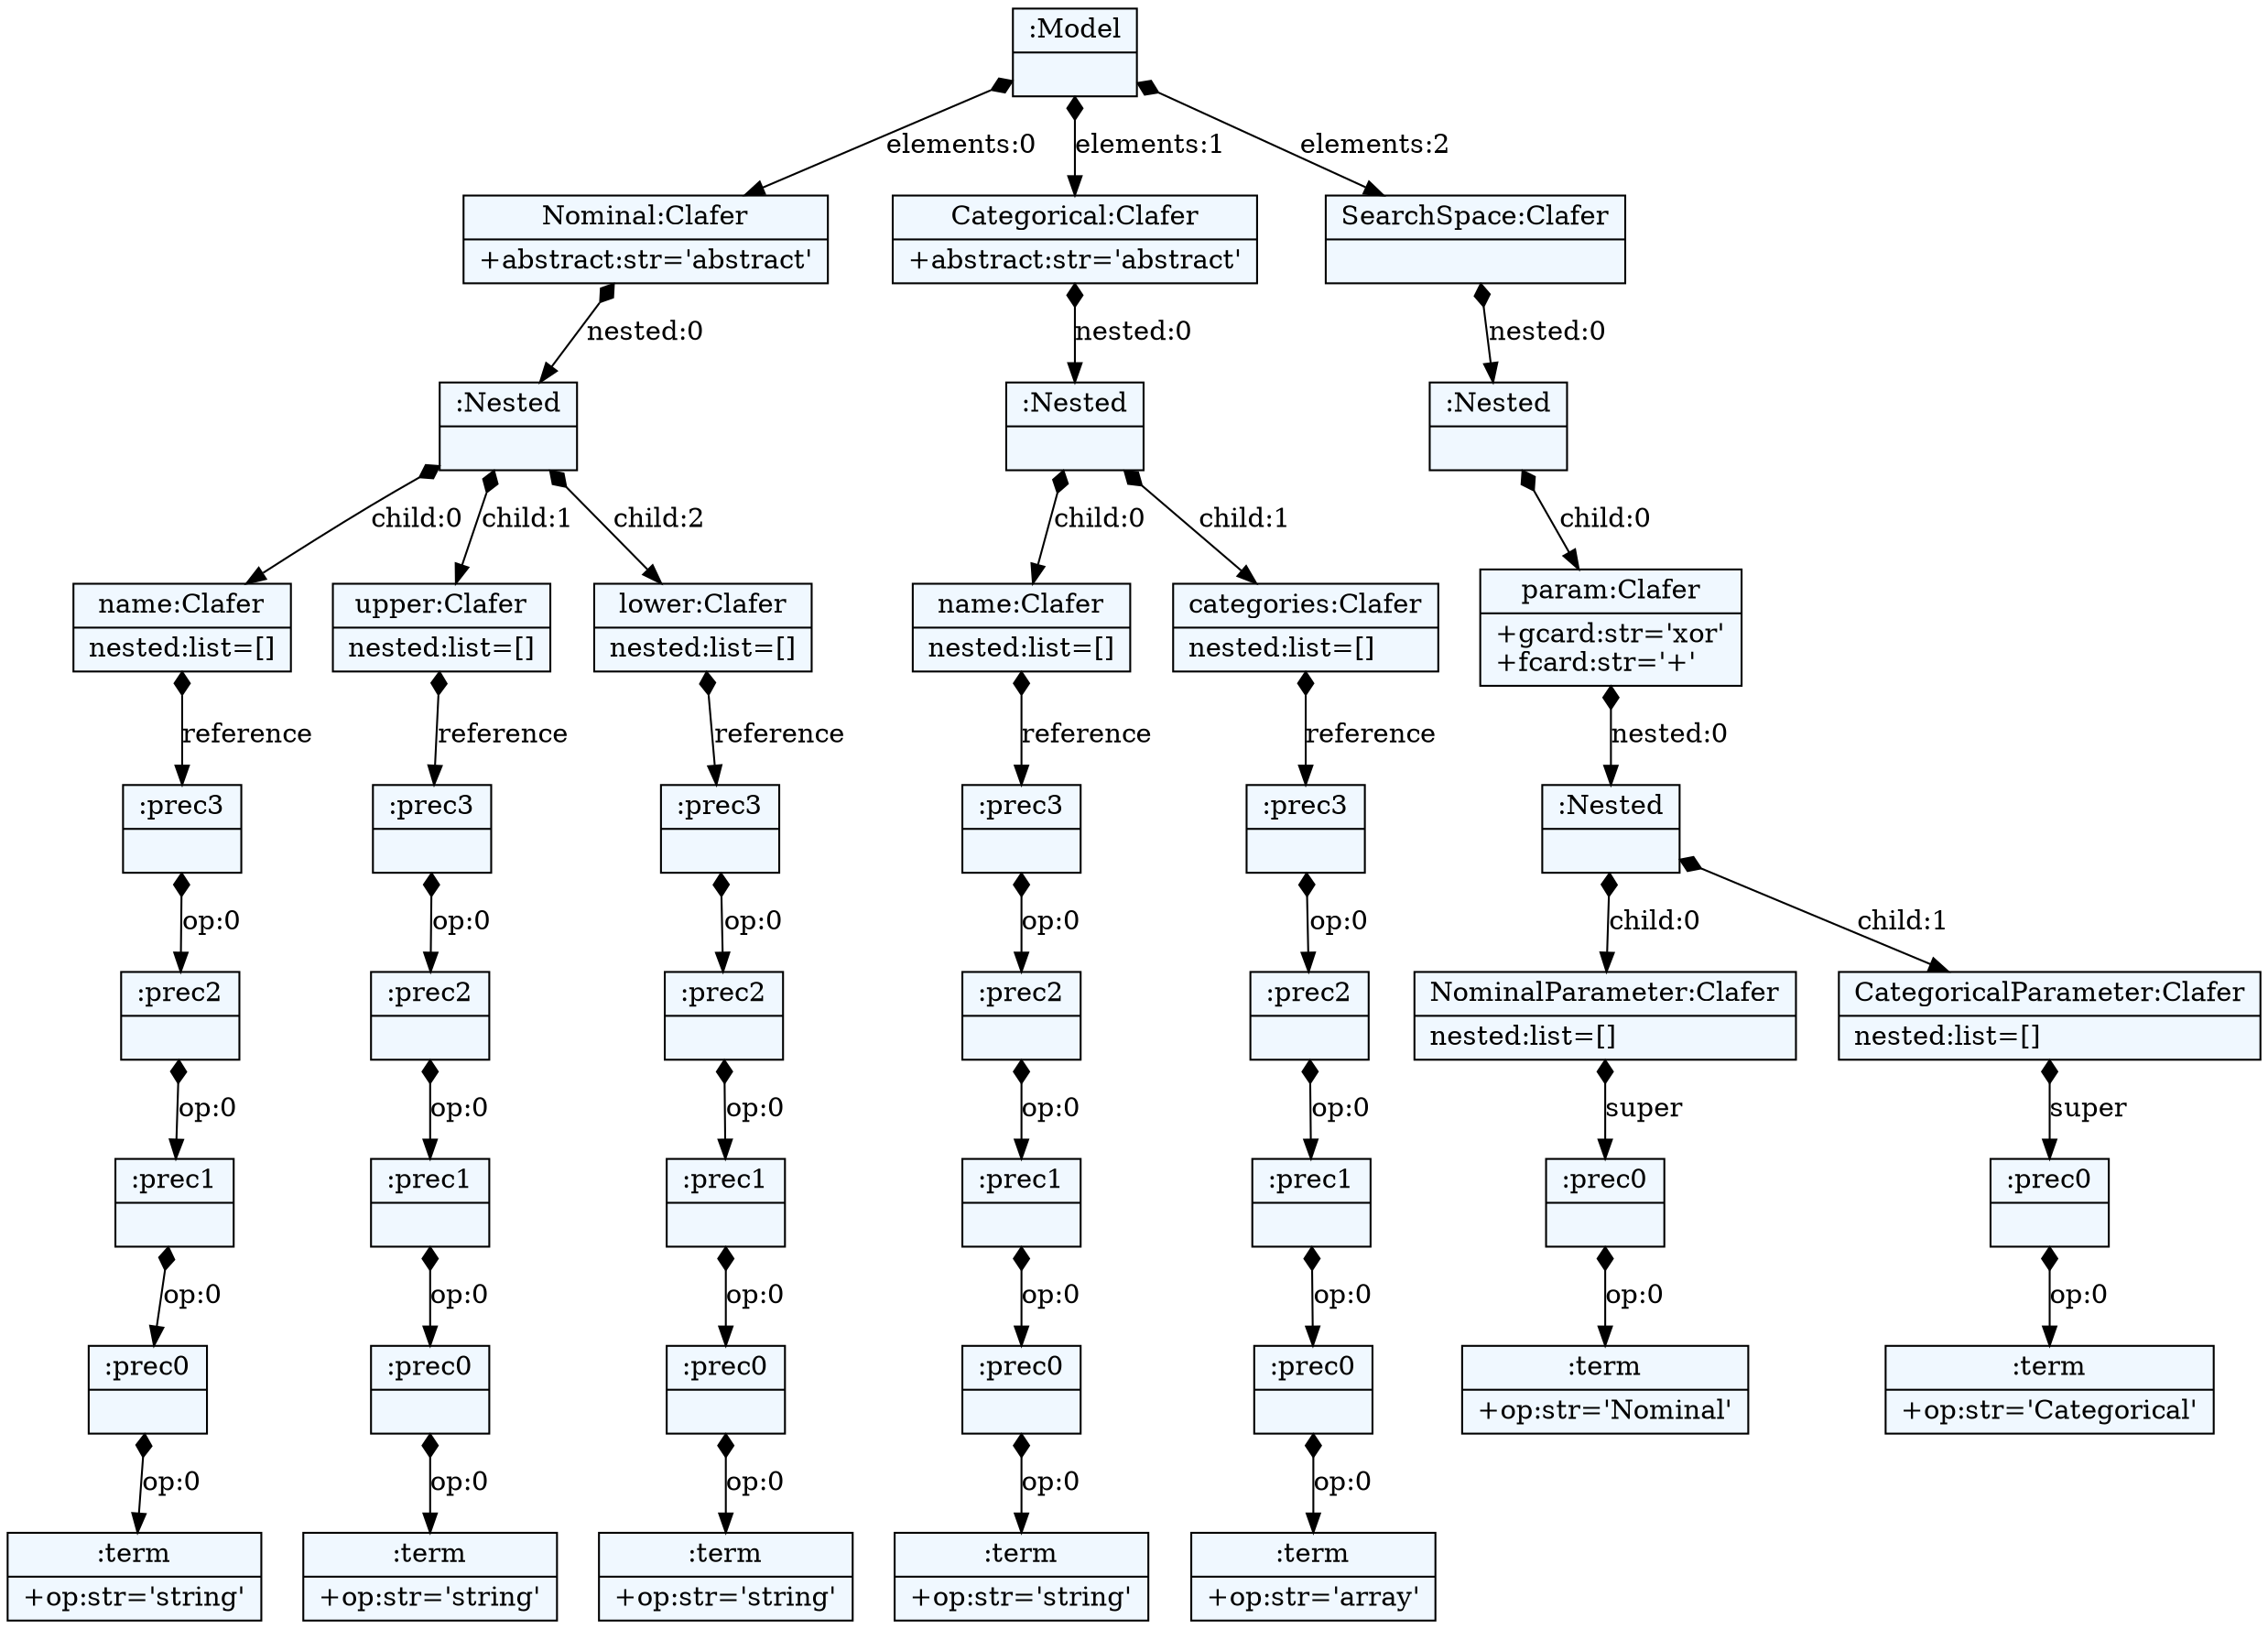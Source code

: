 
    digraph textX {
    fontname = "Bitstream Vera Sans"
    fontsize = 8
    node[
        shape=record,
        style=filled,
        fillcolor=aliceblue
    ]
    nodesep = 0.3
    edge[dir=black,arrowtail=empty]


140310900953040 -> 140310900967184 [label="elements:0" arrowtail=diamond dir=both]
140310900967184 -> 140310899491280 [label="nested:0" arrowtail=diamond dir=both]
140310899491280 -> 140310899493136 [label="child:0" arrowtail=diamond dir=both]
140310899493136 -> 140310899687568 [label="reference" arrowtail=diamond dir=both]
140310899687568 -> 140310899691280 [label="op:0" arrowtail=diamond dir=both]
140310899691280 -> 140310899386448 [label="op:0" arrowtail=diamond dir=both]
140310899386448 -> 140310899653712 [label="op:0" arrowtail=diamond dir=both]
140310899653712 -> 140310899653136 [label="op:0" arrowtail=diamond dir=both]
140310899653136[label="{:term|+op:str='string'\l}"]
140310899653712[label="{:prec0|}"]
140310899386448[label="{:prec1|}"]
140310899691280[label="{:prec2|}"]
140310899687568[label="{:prec3|}"]
140310899493136[label="{name:Clafer|nested:list=[]\l}"]
140310899491280 -> 140310899493520 [label="child:1" arrowtail=diamond dir=both]
140310899493520 -> 140310899689104 [label="reference" arrowtail=diamond dir=both]
140310899689104 -> 140310899653648 [label="op:0" arrowtail=diamond dir=both]
140310899653648 -> 140310899654096 [label="op:0" arrowtail=diamond dir=both]
140310899654096 -> 140310899650832 [label="op:0" arrowtail=diamond dir=both]
140310899650832 -> 140310899651152 [label="op:0" arrowtail=diamond dir=both]
140310899651152[label="{:term|+op:str='string'\l}"]
140310899650832[label="{:prec0|}"]
140310899654096[label="{:prec1|}"]
140310899653648[label="{:prec2|}"]
140310899689104[label="{:prec3|}"]
140310899493520[label="{upper:Clafer|nested:list=[]\l}"]
140310899491280 -> 140310899249360 [label="child:2" arrowtail=diamond dir=both]
140310899249360 -> 140310899385296 [label="reference" arrowtail=diamond dir=both]
140310899385296 -> 140310899652240 [label="op:0" arrowtail=diamond dir=both]
140310899652240 -> 140310899654160 [label="op:0" arrowtail=diamond dir=both]
140310899654160 -> 140310899653456 [label="op:0" arrowtail=diamond dir=both]
140310899653456 -> 140310900935760 [label="op:0" arrowtail=diamond dir=both]
140310900935760[label="{:term|+op:str='string'\l}"]
140310899653456[label="{:prec0|}"]
140310899654160[label="{:prec1|}"]
140310899652240[label="{:prec2|}"]
140310899385296[label="{:prec3|}"]
140310899249360[label="{lower:Clafer|nested:list=[]\l}"]
140310899491280[label="{:Nested|}"]
140310900967184[label="{Nominal:Clafer|+abstract:str='abstract'\l}"]
140310900953040 -> 140310900968656 [label="elements:1" arrowtail=diamond dir=both]
140310900968656 -> 140310899493008 [label="nested:0" arrowtail=diamond dir=both]
140310899493008 -> 140310899651216 [label="child:0" arrowtail=diamond dir=both]
140310899651216 -> 140310899651920 [label="reference" arrowtail=diamond dir=both]
140310899651920 -> 140310900933904 [label="op:0" arrowtail=diamond dir=both]
140310900933904 -> 140310900935504 [label="op:0" arrowtail=diamond dir=both]
140310900935504 -> 140310900936208 [label="op:0" arrowtail=diamond dir=both]
140310900936208 -> 140310900935952 [label="op:0" arrowtail=diamond dir=both]
140310900935952[label="{:term|+op:str='string'\l}"]
140310900936208[label="{:prec0|}"]
140310900935504[label="{:prec1|}"]
140310900933904[label="{:prec2|}"]
140310899651920[label="{:prec3|}"]
140310899651216[label="{name:Clafer|nested:list=[]\l}"]
140310899493008 -> 140310900933712 [label="child:1" arrowtail=diamond dir=both]
140310900933712 -> 140310900932688 [label="reference" arrowtail=diamond dir=both]
140310900932688 -> 140310900933392 [label="op:0" arrowtail=diamond dir=both]
140310900933392 -> 140310899652112 [label="op:0" arrowtail=diamond dir=both]
140310899652112 -> 140310900018640 [label="op:0" arrowtail=diamond dir=both]
140310900018640 -> 140310900018768 [label="op:0" arrowtail=diamond dir=both]
140310900018768[label="{:term|+op:str='array'\l}"]
140310900018640[label="{:prec0|}"]
140310899652112[label="{:prec1|}"]
140310900933392[label="{:prec2|}"]
140310900932688[label="{:prec3|}"]
140310900933712[label="{categories:Clafer|nested:list=[]\l}"]
140310899493008[label="{:Nested|}"]
140310900968656[label="{Categorical:Clafer|+abstract:str='abstract'\l}"]
140310900953040 -> 140310900968848 [label="elements:2" arrowtail=diamond dir=both]
140310900968848 -> 140310899690576 [label="nested:0" arrowtail=diamond dir=both]
140310899690576 -> 140310899653520 [label="child:0" arrowtail=diamond dir=both]
140310899653520 -> 140310900933072 [label="nested:0" arrowtail=diamond dir=both]
140310900933072 -> 140310900018448 [label="child:0" arrowtail=diamond dir=both]
140310900018448 -> 140310900017360 [label="super" arrowtail=diamond dir=both]
140310900017360 -> 140310900018128 [label="op:0" arrowtail=diamond dir=both]
140310900018128[label="{:term|+op:str='Nominal'\l}"]
140310900017360[label="{:prec0|}"]
140310900018448[label="{NominalParameter:Clafer|nested:list=[]\l}"]
140310900933072 -> 140310900016272 [label="child:1" arrowtail=diamond dir=both]
140310900016272 -> 140310900017680 [label="super" arrowtail=diamond dir=both]
140310900017680 -> 140310900016208 [label="op:0" arrowtail=diamond dir=both]
140310900016208[label="{:term|+op:str='Categorical'\l}"]
140310900017680[label="{:prec0|}"]
140310900016272[label="{CategoricalParameter:Clafer|nested:list=[]\l}"]
140310900933072[label="{:Nested|}"]
140310899653520[label="{param:Clafer|+gcard:str='xor'\l+fcard:str='+'\l}"]
140310899690576[label="{:Nested|}"]
140310900968848[label="{SearchSpace:Clafer|}"]
140310900953040[label="{:Model|}"]

}
